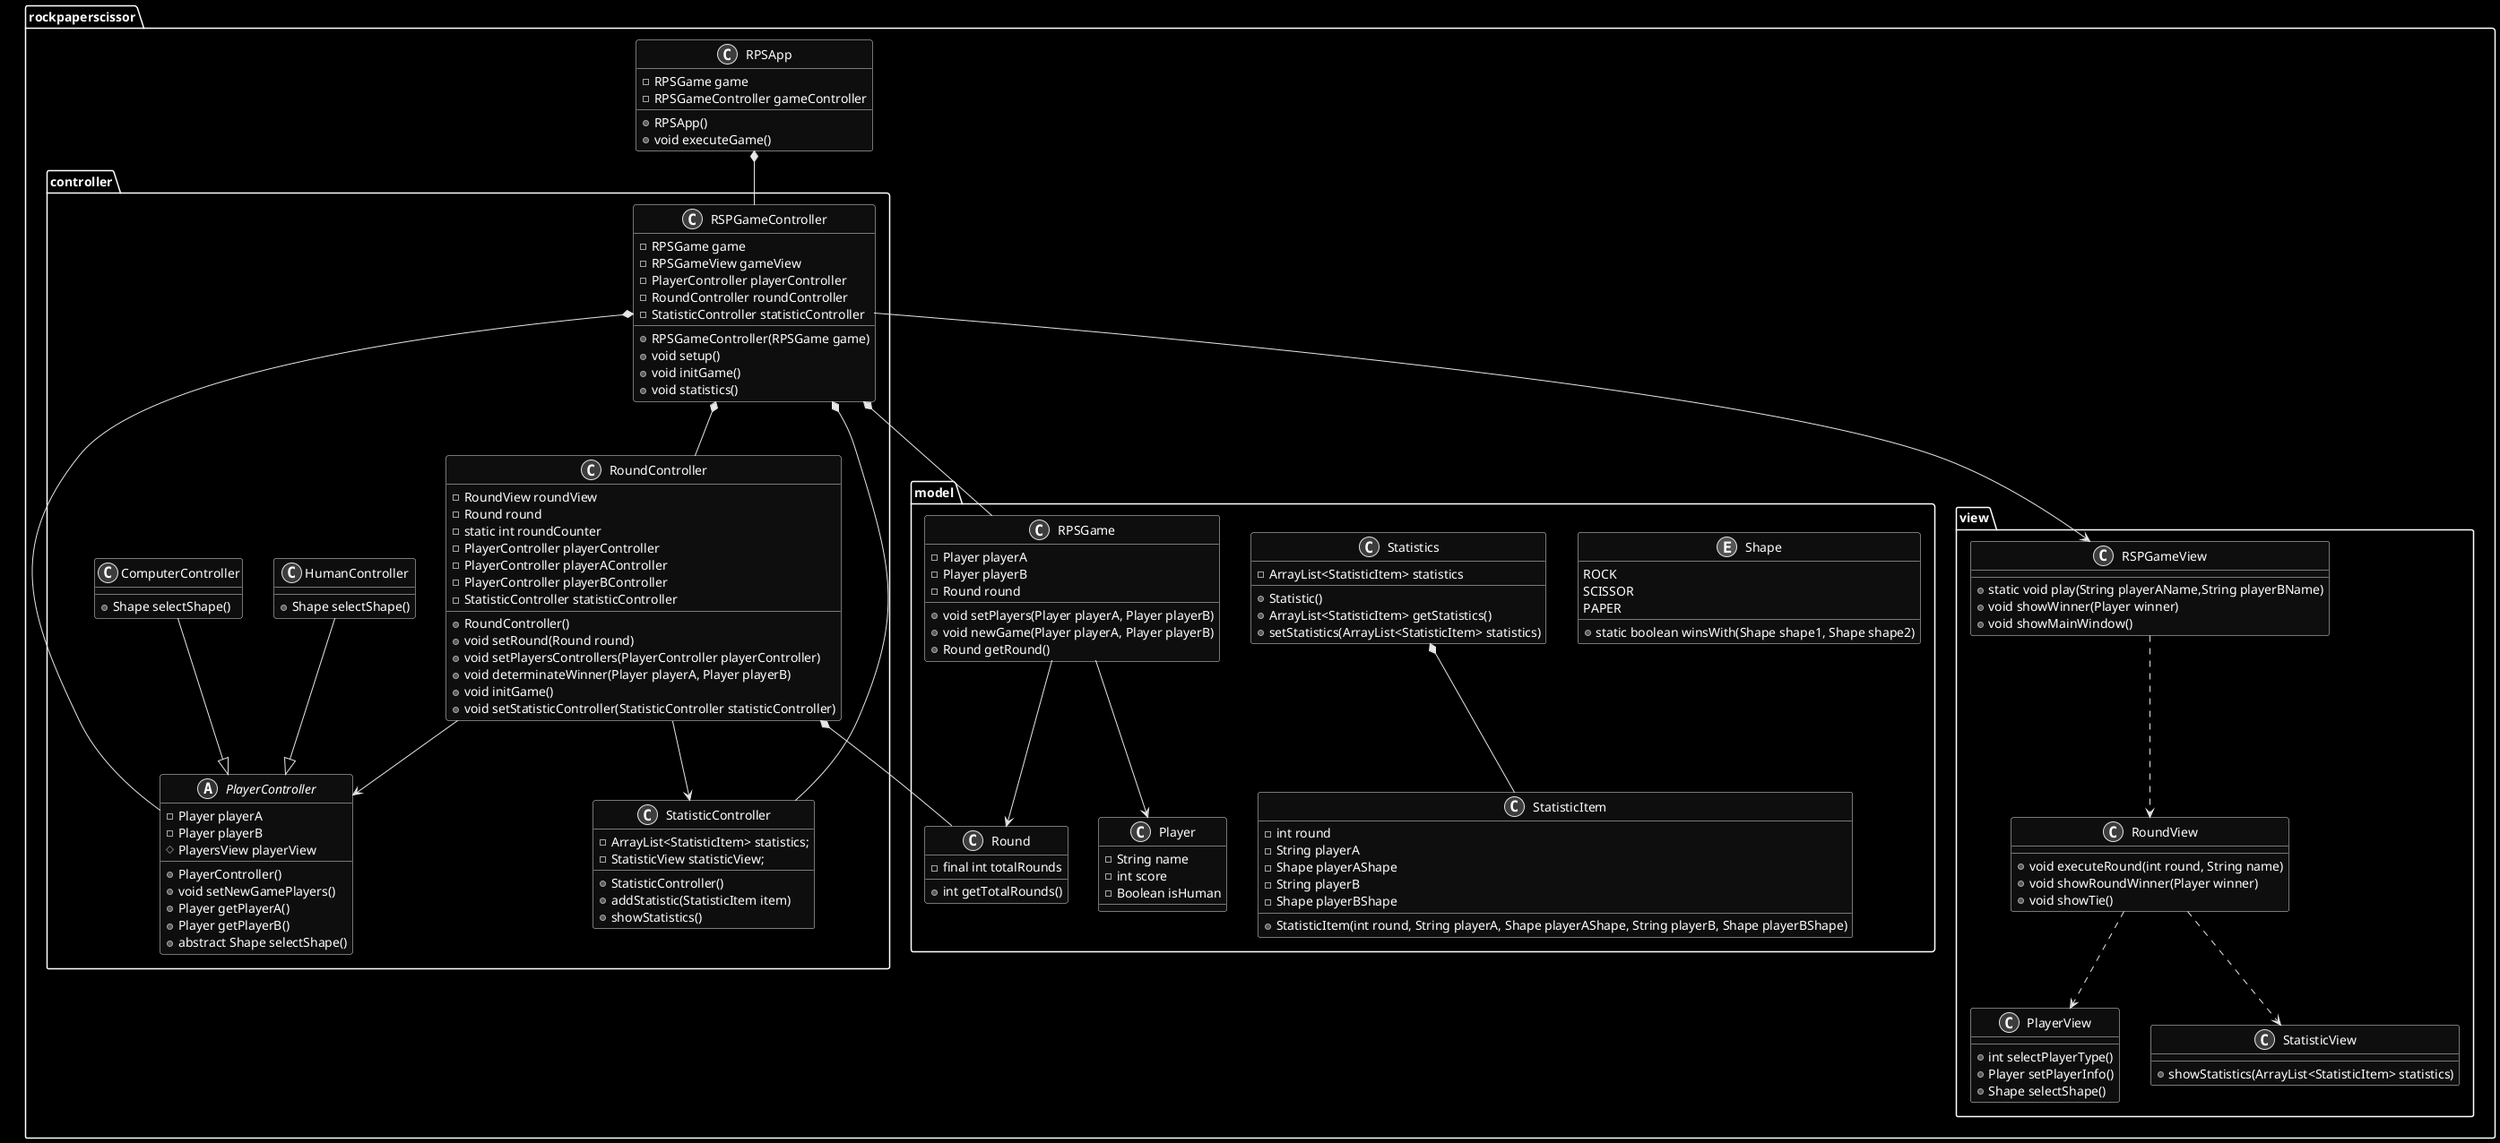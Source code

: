 @startuml rsp-mvc
skinparam monochrome reverse
package rockpaperscissor{
    class RPSApp{
        -RPSGame game
        -RPSGameController gameController

        +RPSApp()
        +void executeGame()
    }
    package model{
        class Player{
            -String name
            -int score
            -Boolean isHuman
        }
        Enum Shape{
            ROCK
            SCISSOR
            PAPER

            +static boolean winsWith(Shape shape1, Shape shape2)
        }
        class Round{
            -final int totalRounds
            +int getTotalRounds()
        }
        class RPSGame{
            -Player playerA
            -Player playerB
            -Round round

            +void setPlayers(Player playerA, Player playerB)
            +void newGame(Player playerA, Player playerB)
            +Round getRound()
        }
        class Statistics{
            -ArrayList<StatisticItem> statistics
            +Statistic()
            +ArrayList<StatisticItem> getStatistics()
            +setStatistics(ArrayList<StatisticItem> statistics)
        }
        class StatisticItem{
            -int round
            -String playerA
            -Shape playerAShape
            -String playerB
            -Shape playerBShape

            +StatisticItem(int round, String playerA, Shape playerAShape, String playerB, Shape playerBShape)
        }


    }

    package controller{
        class RSPGameController{
            -RPSGame game
            -RPSGameView gameView
            -PlayerController playerController
            -RoundController roundController
            -StatisticController statisticController

            +RPSGameController(RPSGame game)
            +void setup()
            +void initGame()
            +void statistics()
        }

        abstract class PlayerController{
            -Player playerA
            -Player playerB
            #PlayersView playerView

            +PlayerController()
            +void setNewGamePlayers()
            +Player getPlayerA()
            +Player getPlayerB()
            +abstract Shape selectShape()
        }

        class RoundController{
            -RoundView roundView
            -Round round
            -static int roundCounter
            -PlayerController playerController
            -PlayerController playerAController
            -PlayerController playerBController
            -StatisticController statisticController

            +RoundController()
            +void setRound(Round round)
            +void setPlayersControllers(PlayerController playerController)
            +void determinateWinner(Player playerA, Player playerB)
            +void initGame()
            +void setStatisticController(StatisticController statisticController)
        }
        class StatisticController{
            -ArrayList<StatisticItem> statistics;
            -StatisticView statisticView;

            +StatisticController()
            +addStatistic(StatisticItem item)
            +showStatistics()
        }

        class HumanController{
            +Shape selectShape()
        }

        class ComputerController{
            +Shape selectShape()
        }
    }
    package view{

        class RSPGameView{
            +static void play(String playerAName,String playerBName)
            +void showWinner(Player winner)
            +void showMainWindow()
        }

        class PlayerView{
            +int selectPlayerType()
            +Player setPlayerInfo()
            +Shape selectShape()
        }

        class RoundView{
            +void executeRound(int round, String name)
            +void showRoundWinner(Player winner)
            +void showTie()
        }
        class StatisticView{
            +showStatistics(ArrayList<StatisticItem> statistics)
        }
    }

    RPSGame --> Player
    RPSGame --> Round
    Statistics *-- StatisticItem

    RSPGameController *-- RPSGame
    RSPGameController *-- PlayerController
    RSPGameController *-- RoundController
    RSPGameController *-- StatisticController
    RoundController *-- Round
    RoundController --> PlayerController
    RoundController --> StatisticController
    ComputerController --|> PlayerController
    HumanController --|> PlayerController
    RSPGameController --> RSPGameView

    RPSApp *-- RSPGameController

    RSPGameView ..> RoundView
    RoundView ..> PlayerView
    RoundView ..> StatisticView
}
@enduml